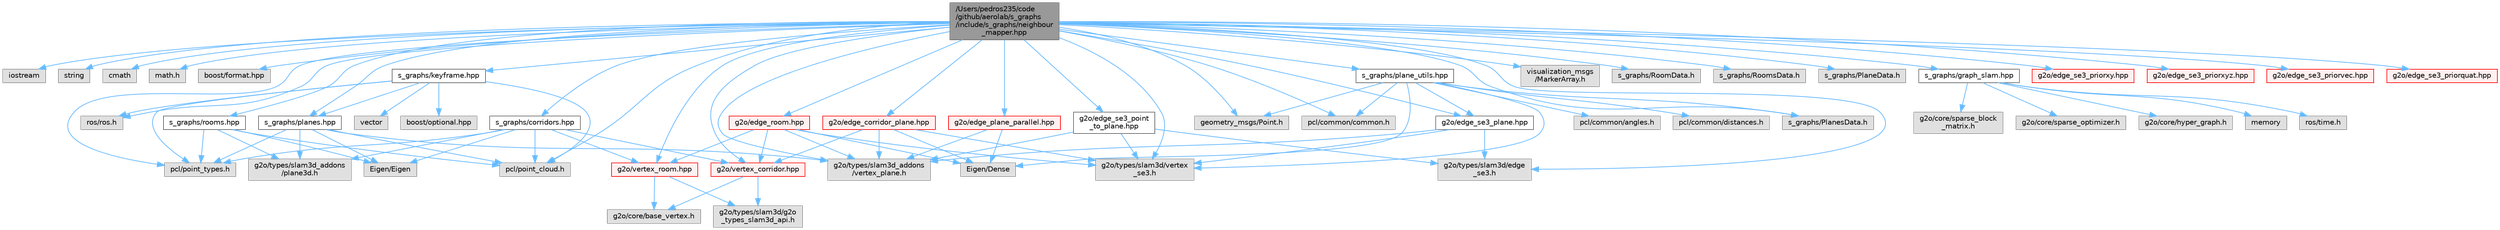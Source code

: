 digraph "/Users/pedros235/code/github/aerolab/s_graphs/include/s_graphs/neighbour_mapper.hpp"
{
 // LATEX_PDF_SIZE
  bgcolor="transparent";
  edge [fontname=Helvetica,fontsize=10,labelfontname=Helvetica,labelfontsize=10];
  node [fontname=Helvetica,fontsize=10,shape=box,height=0.2,width=0.4];
  Node1 [label="/Users/pedros235/code\l/github/aerolab/s_graphs\l/include/s_graphs/neighbour\l_mapper.hpp",height=0.2,width=0.4,color="gray40", fillcolor="grey60", style="filled", fontcolor="black",tooltip=" "];
  Node1 -> Node2 [color="steelblue1",style="solid"];
  Node2 [label="iostream",height=0.2,width=0.4,color="grey60", fillcolor="#E0E0E0", style="filled",tooltip=" "];
  Node1 -> Node3 [color="steelblue1",style="solid"];
  Node3 [label="string",height=0.2,width=0.4,color="grey60", fillcolor="#E0E0E0", style="filled",tooltip=" "];
  Node1 -> Node4 [color="steelblue1",style="solid"];
  Node4 [label="cmath",height=0.2,width=0.4,color="grey60", fillcolor="#E0E0E0", style="filled",tooltip=" "];
  Node1 -> Node5 [color="steelblue1",style="solid"];
  Node5 [label="math.h",height=0.2,width=0.4,color="grey60", fillcolor="#E0E0E0", style="filled",tooltip=" "];
  Node1 -> Node6 [color="steelblue1",style="solid"];
  Node6 [label="boost/format.hpp",height=0.2,width=0.4,color="grey60", fillcolor="#E0E0E0", style="filled",tooltip=" "];
  Node1 -> Node7 [color="steelblue1",style="solid"];
  Node7 [label="ros/ros.h",height=0.2,width=0.4,color="grey60", fillcolor="#E0E0E0", style="filled",tooltip=" "];
  Node1 -> Node8 [color="steelblue1",style="solid"];
  Node8 [label="visualization_msgs\l/MarkerArray.h",height=0.2,width=0.4,color="grey60", fillcolor="#E0E0E0", style="filled",tooltip=" "];
  Node1 -> Node9 [color="steelblue1",style="solid"];
  Node9 [label="geometry_msgs/Point.h",height=0.2,width=0.4,color="grey60", fillcolor="#E0E0E0", style="filled",tooltip=" "];
  Node1 -> Node10 [color="steelblue1",style="solid"];
  Node10 [label="pcl/point_types.h",height=0.2,width=0.4,color="grey60", fillcolor="#E0E0E0", style="filled",tooltip=" "];
  Node1 -> Node11 [color="steelblue1",style="solid"];
  Node11 [label="pcl/point_cloud.h",height=0.2,width=0.4,color="grey60", fillcolor="#E0E0E0", style="filled",tooltip=" "];
  Node1 -> Node12 [color="steelblue1",style="solid"];
  Node12 [label="pcl/common/common.h",height=0.2,width=0.4,color="grey60", fillcolor="#E0E0E0", style="filled",tooltip=" "];
  Node1 -> Node13 [color="steelblue1",style="solid"];
  Node13 [label="s_graphs/RoomData.h",height=0.2,width=0.4,color="grey60", fillcolor="#E0E0E0", style="filled",tooltip=" "];
  Node1 -> Node14 [color="steelblue1",style="solid"];
  Node14 [label="s_graphs/RoomsData.h",height=0.2,width=0.4,color="grey60", fillcolor="#E0E0E0", style="filled",tooltip=" "];
  Node1 -> Node15 [color="steelblue1",style="solid"];
  Node15 [label="s_graphs/PlaneData.h",height=0.2,width=0.4,color="grey60", fillcolor="#E0E0E0", style="filled",tooltip=" "];
  Node1 -> Node16 [color="steelblue1",style="solid"];
  Node16 [label="s_graphs/PlanesData.h",height=0.2,width=0.4,color="grey60", fillcolor="#E0E0E0", style="filled",tooltip=" "];
  Node1 -> Node17 [color="steelblue1",style="solid"];
  Node17 [label="s_graphs/graph_slam.hpp",height=0.2,width=0.4,color="grey40", fillcolor="white", style="filled",URL="$graph__slam_8hpp.html",tooltip=" "];
  Node17 -> Node18 [color="steelblue1",style="solid"];
  Node18 [label="memory",height=0.2,width=0.4,color="grey60", fillcolor="#E0E0E0", style="filled",tooltip=" "];
  Node17 -> Node19 [color="steelblue1",style="solid"];
  Node19 [label="ros/time.h",height=0.2,width=0.4,color="grey60", fillcolor="#E0E0E0", style="filled",tooltip=" "];
  Node17 -> Node20 [color="steelblue1",style="solid"];
  Node20 [label="g2o/core/sparse_block\l_matrix.h",height=0.2,width=0.4,color="grey60", fillcolor="#E0E0E0", style="filled",tooltip=" "];
  Node17 -> Node21 [color="steelblue1",style="solid"];
  Node21 [label="g2o/core/sparse_optimizer.h",height=0.2,width=0.4,color="grey60", fillcolor="#E0E0E0", style="filled",tooltip=" "];
  Node17 -> Node22 [color="steelblue1",style="solid"];
  Node22 [label="g2o/core/hyper_graph.h",height=0.2,width=0.4,color="grey60", fillcolor="#E0E0E0", style="filled",tooltip=" "];
  Node1 -> Node23 [color="steelblue1",style="solid"];
  Node23 [label="s_graphs/planes.hpp",height=0.2,width=0.4,color="grey40", fillcolor="white", style="filled",URL="$planes_8hpp.html",tooltip=" "];
  Node23 -> Node24 [color="steelblue1",style="solid"];
  Node24 [label="Eigen/Eigen",height=0.2,width=0.4,color="grey60", fillcolor="#E0E0E0", style="filled",tooltip=" "];
  Node23 -> Node25 [color="steelblue1",style="solid"];
  Node25 [label="g2o/types/slam3d_addons\l/vertex_plane.h",height=0.2,width=0.4,color="grey60", fillcolor="#E0E0E0", style="filled",tooltip=" "];
  Node23 -> Node26 [color="steelblue1",style="solid"];
  Node26 [label="g2o/types/slam3d_addons\l/plane3d.h",height=0.2,width=0.4,color="grey60", fillcolor="#E0E0E0", style="filled",tooltip=" "];
  Node23 -> Node10 [color="steelblue1",style="solid"];
  Node23 -> Node11 [color="steelblue1",style="solid"];
  Node1 -> Node27 [color="steelblue1",style="solid"];
  Node27 [label="s_graphs/corridors.hpp",height=0.2,width=0.4,color="grey40", fillcolor="white", style="filled",URL="$corridors_8hpp.html",tooltip=" "];
  Node27 -> Node24 [color="steelblue1",style="solid"];
  Node27 -> Node26 [color="steelblue1",style="solid"];
  Node27 -> Node10 [color="steelblue1",style="solid"];
  Node27 -> Node11 [color="steelblue1",style="solid"];
  Node27 -> Node28 [color="steelblue1",style="solid"];
  Node28 [label="g2o/vertex_corridor.hpp",height=0.2,width=0.4,color="red", fillcolor="#FFF0F0", style="filled",URL="$vertex__corridor_8hpp.html",tooltip=" "];
  Node28 -> Node29 [color="steelblue1",style="solid"];
  Node29 [label="g2o/types/slam3d/g2o\l_types_slam3d_api.h",height=0.2,width=0.4,color="grey60", fillcolor="#E0E0E0", style="filled",tooltip=" "];
  Node28 -> Node30 [color="steelblue1",style="solid"];
  Node30 [label="g2o/core/base_vertex.h",height=0.2,width=0.4,color="grey60", fillcolor="#E0E0E0", style="filled",tooltip=" "];
  Node27 -> Node33 [color="steelblue1",style="solid"];
  Node33 [label="g2o/vertex_room.hpp",height=0.2,width=0.4,color="red", fillcolor="#FFF0F0", style="filled",URL="$vertex__room_8hpp.html",tooltip=" "];
  Node33 -> Node29 [color="steelblue1",style="solid"];
  Node33 -> Node30 [color="steelblue1",style="solid"];
  Node1 -> Node34 [color="steelblue1",style="solid"];
  Node34 [label="s_graphs/rooms.hpp",height=0.2,width=0.4,color="grey40", fillcolor="white", style="filled",URL="$rooms_8hpp.html",tooltip=" "];
  Node34 -> Node24 [color="steelblue1",style="solid"];
  Node34 -> Node26 [color="steelblue1",style="solid"];
  Node34 -> Node10 [color="steelblue1",style="solid"];
  Node34 -> Node11 [color="steelblue1",style="solid"];
  Node1 -> Node35 [color="steelblue1",style="solid"];
  Node35 [label="s_graphs/plane_utils.hpp",height=0.2,width=0.4,color="grey40", fillcolor="white", style="filled",URL="$plane__utils_8hpp.html",tooltip=" "];
  Node35 -> Node36 [color="steelblue1",style="solid"];
  Node36 [label="Eigen/Dense",height=0.2,width=0.4,color="grey60", fillcolor="#E0E0E0", style="filled",tooltip=" "];
  Node35 -> Node16 [color="steelblue1",style="solid"];
  Node35 -> Node37 [color="steelblue1",style="solid"];
  Node37 [label="g2o/types/slam3d/vertex\l_se3.h",height=0.2,width=0.4,color="grey60", fillcolor="#E0E0E0", style="filled",tooltip=" "];
  Node35 -> Node38 [color="steelblue1",style="solid"];
  Node38 [label="g2o/edge_se3_plane.hpp",height=0.2,width=0.4,color="grey40", fillcolor="white", style="filled",URL="$edge__se3__plane_8hpp.html",tooltip=" "];
  Node38 -> Node39 [color="steelblue1",style="solid"];
  Node39 [label="g2o/types/slam3d/edge\l_se3.h",height=0.2,width=0.4,color="grey60", fillcolor="#E0E0E0", style="filled",tooltip=" "];
  Node38 -> Node37 [color="steelblue1",style="solid"];
  Node38 -> Node25 [color="steelblue1",style="solid"];
  Node35 -> Node12 [color="steelblue1",style="solid"];
  Node35 -> Node40 [color="steelblue1",style="solid"];
  Node40 [label="pcl/common/angles.h",height=0.2,width=0.4,color="grey60", fillcolor="#E0E0E0", style="filled",tooltip=" "];
  Node35 -> Node41 [color="steelblue1",style="solid"];
  Node41 [label="pcl/common/distances.h",height=0.2,width=0.4,color="grey60", fillcolor="#E0E0E0", style="filled",tooltip=" "];
  Node35 -> Node9 [color="steelblue1",style="solid"];
  Node1 -> Node42 [color="steelblue1",style="solid"];
  Node42 [label="s_graphs/keyframe.hpp",height=0.2,width=0.4,color="grey40", fillcolor="white", style="filled",URL="$keyframe_8hpp.html",tooltip=" "];
  Node42 -> Node7 [color="steelblue1",style="solid"];
  Node42 -> Node43 [color="steelblue1",style="solid"];
  Node43 [label="vector",height=0.2,width=0.4,color="grey60", fillcolor="#E0E0E0", style="filled",tooltip=" "];
  Node42 -> Node10 [color="steelblue1",style="solid"];
  Node42 -> Node11 [color="steelblue1",style="solid"];
  Node42 -> Node44 [color="steelblue1",style="solid"];
  Node44 [label="boost/optional.hpp",height=0.2,width=0.4,color="grey60", fillcolor="#E0E0E0", style="filled",tooltip=" "];
  Node42 -> Node23 [color="steelblue1",style="solid"];
  Node1 -> Node33 [color="steelblue1",style="solid"];
  Node1 -> Node28 [color="steelblue1",style="solid"];
  Node1 -> Node39 [color="steelblue1",style="solid"];
  Node1 -> Node37 [color="steelblue1",style="solid"];
  Node1 -> Node38 [color="steelblue1",style="solid"];
  Node1 -> Node45 [color="steelblue1",style="solid"];
  Node45 [label="g2o/edge_se3_priorxy.hpp",height=0.2,width=0.4,color="red", fillcolor="#FFF0F0", style="filled",URL="$edge__se3__priorxy_8hpp.html",tooltip=" "];
  Node1 -> Node48 [color="steelblue1",style="solid"];
  Node48 [label="g2o/edge_se3_priorxyz.hpp",height=0.2,width=0.4,color="red", fillcolor="#FFF0F0", style="filled",URL="$edge__se3__priorxyz_8hpp.html",tooltip=" "];
  Node1 -> Node49 [color="steelblue1",style="solid"];
  Node49 [label="g2o/edge_se3_priorvec.hpp",height=0.2,width=0.4,color="red", fillcolor="#FFF0F0", style="filled",URL="$edge__se3__priorvec_8hpp.html",tooltip=" "];
  Node1 -> Node50 [color="steelblue1",style="solid"];
  Node50 [label="g2o/edge_se3_priorquat.hpp",height=0.2,width=0.4,color="red", fillcolor="#FFF0F0", style="filled",URL="$edge__se3__priorquat_8hpp.html",tooltip=" "];
  Node1 -> Node25 [color="steelblue1",style="solid"];
  Node1 -> Node51 [color="steelblue1",style="solid"];
  Node51 [label="g2o/edge_se3_point\l_to_plane.hpp",height=0.2,width=0.4,color="grey40", fillcolor="white", style="filled",URL="$edge__se3__point__to__plane_8hpp.html",tooltip=" "];
  Node51 -> Node39 [color="steelblue1",style="solid"];
  Node51 -> Node37 [color="steelblue1",style="solid"];
  Node51 -> Node25 [color="steelblue1",style="solid"];
  Node1 -> Node52 [color="steelblue1",style="solid"];
  Node52 [label="g2o/edge_plane_parallel.hpp",height=0.2,width=0.4,color="red", fillcolor="#FFF0F0", style="filled",URL="$edge__plane__parallel_8hpp.html",tooltip=" "];
  Node52 -> Node36 [color="steelblue1",style="solid"];
  Node52 -> Node25 [color="steelblue1",style="solid"];
  Node1 -> Node54 [color="steelblue1",style="solid"];
  Node54 [label="g2o/edge_corridor_plane.hpp",height=0.2,width=0.4,color="red", fillcolor="#FFF0F0", style="filled",URL="$edge__corridor__plane_8hpp.html",tooltip=" "];
  Node54 -> Node36 [color="steelblue1",style="solid"];
  Node54 -> Node25 [color="steelblue1",style="solid"];
  Node54 -> Node37 [color="steelblue1",style="solid"];
  Node54 -> Node28 [color="steelblue1",style="solid"];
  Node1 -> Node55 [color="steelblue1",style="solid"];
  Node55 [label="g2o/edge_room.hpp",height=0.2,width=0.4,color="red", fillcolor="#FFF0F0", style="filled",URL="$edge__room_8hpp.html",tooltip=" "];
  Node55 -> Node36 [color="steelblue1",style="solid"];
  Node55 -> Node25 [color="steelblue1",style="solid"];
  Node55 -> Node37 [color="steelblue1",style="solid"];
  Node55 -> Node33 [color="steelblue1",style="solid"];
  Node55 -> Node28 [color="steelblue1",style="solid"];
}
